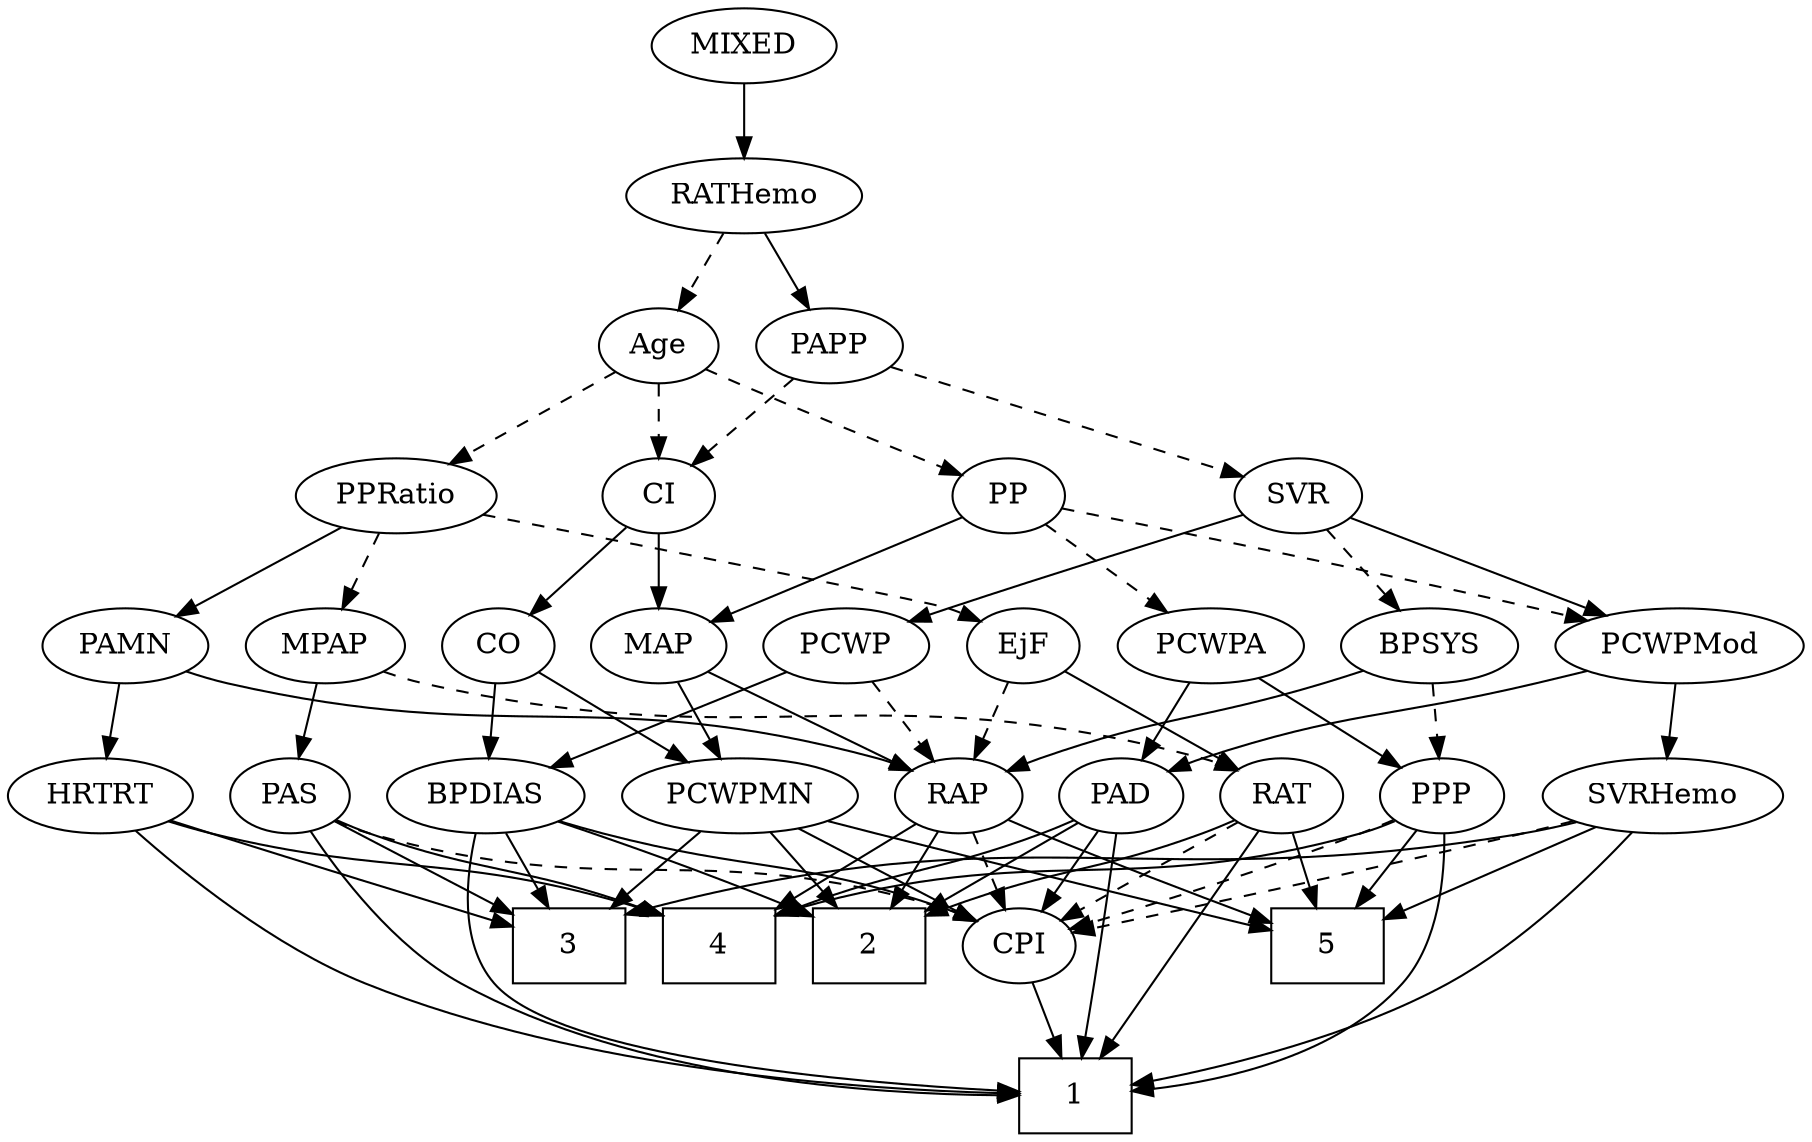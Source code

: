 strict digraph {
	graph [bb="0,0,796.64,540"];
	node [label="\N"];
	1	[height=0.5,
		pos="464.65,18",
		shape=box,
		width=0.75];
	2	[height=0.5,
		pos="365.65,90",
		shape=box,
		width=0.75];
	3	[height=0.5,
		pos="221.65,90",
		shape=box,
		width=0.75];
	4	[height=0.5,
		pos="293.65,90",
		shape=box,
		width=0.75];
	5	[height=0.5,
		pos="585.65,90",
		shape=box,
		width=0.75];
	Age	[height=0.5,
		pos="288.65,378",
		width=0.75];
	PP	[height=0.5,
		pos="449.65,306",
		width=0.75];
	Age -> PP	[pos="e,426.95,316.3 309.9,366.79 314.73,364.52 319.85,362.15 324.65,360 355.98,345.96 392.13,330.74 417.46,320.23",
		style=dashed];
	PPRatio	[height=0.5,
		pos="168.65,306",
		width=1.1013];
	Age -> PPRatio	[pos="e,192.2,320.74 268.83,365.44 250.42,354.7 222.68,338.52 201.05,325.9",
		style=dashed];
	CI	[height=0.5,
		pos="288.65,306",
		width=0.75];
	Age -> CI	[pos="e,288.65,324.1 288.65,359.7 288.65,351.98 288.65,342.71 288.65,334.11",
		style=dashed];
	EjF	[height=0.5,
		pos="452.65,234",
		width=0.75];
	RAP	[height=0.5,
		pos="417.65,162",
		width=0.77632];
	EjF -> RAP	[pos="e,425.96,179.63 444.53,216.76 440.35,208.4 435.15,198.02 430.45,188.61",
		style=dashed];
	RAT	[height=0.5,
		pos="566.65,162",
		width=0.75827];
	EjF -> RAT	[pos="e,547.21,174.93 471.99,221.13 490.25,209.91 517.84,192.97 538.53,180.26",
		style=solid];
	RAP -> 2	[pos="e,378.62,108.46 406.11,145.46 399.81,136.99 391.86,126.29 384.67,116.61",
		style=solid];
	RAP -> 4	[pos="e,320.67,106.25 397.17,149.44 378.79,139.07 351.4,123.6 329.41,111.19",
		style=solid];
	RAP -> 5	[pos="e,558.4,101.6 439.48,150.76 444.45,148.49 449.71,146.13 454.65,144 486.2,130.38 522.46,115.79 548.81,105.38",
		style=solid];
	CPI	[height=0.5,
		pos="437.65,90",
		width=0.75];
	RAP -> CPI	[pos="e,432.85,107.79 422.49,144.05 424.75,136.14 427.49,126.54 430.02,117.69",
		style=dashed];
	MIXED	[height=0.5,
		pos="326.65,522",
		width=1.1193];
	RATHemo	[height=0.5,
		pos="326.65,450",
		width=1.3721];
	MIXED -> RATHemo	[pos="e,326.65,468.1 326.65,503.7 326.65,495.98 326.65,486.71 326.65,478.11",
		style=solid];
	MPAP	[height=0.5,
		pos="132.65,234",
		width=0.97491];
	PAS	[height=0.5,
		pos="124.65,162",
		width=0.75];
	MPAP -> PAS	[pos="e,126.6,180.1 130.67,215.7 129.79,207.98 128.73,198.71 127.75,190.11",
		style=solid];
	MPAP -> RAT	[pos="e,546.17,174.13 158.81,221.58 164.59,219.43 170.75,217.41 176.65,216 330.44,179.17 378.28,222.37 530.65,180 532.59,179.46 534.57,\
178.82 536.53,178.11",
		style=dashed];
	BPSYS	[height=0.5,
		pos="636.65,234",
		width=1.0471];
	BPSYS -> RAP	[pos="e,439.3,173.7 608.08,221.96 602.34,219.88 596.33,217.8 590.65,216 531.03,197.14 513.49,201.13 454.65,180 452.75,179.32 450.82,178.58 \
448.88,177.8",
		style=solid];
	PPP	[height=0.5,
		pos="638.65,162",
		width=0.75];
	BPSYS -> PPP	[pos="e,638.16,180.1 637.14,215.7 637.36,207.98 637.63,198.71 637.87,190.11",
		style=dashed];
	PAD	[height=0.5,
		pos="492.65,162",
		width=0.79437];
	PAD -> 1	[pos="e,468.04,36.189 489.27,143.87 484.48,119.56 475.65,74.819 469.97,46.013",
		style=solid];
	PAD -> 2	[pos="e,392.86,106 471.68,149.44 452.73,139 424.43,123.4 401.83,110.95",
		style=solid];
	PAD -> 4	[pos="e,320.97,104.46 470.36,150.4 465.25,148.15 459.81,145.89 454.65,144 403.21,125.19 385.59,128.03 330.53,108.02",
		style=solid];
	PAD -> CPI	[pos="e,449.82,106.49 480.44,145.46 473.32,136.4 464.19,124.79 456.2,114.61",
		style=solid];
	CO	[height=0.5,
		pos="212.65,234",
		width=0.75];
	PCWPMN	[height=0.5,
		pos="321.65,162",
		width=1.3902];
	CO -> PCWPMN	[pos="e,298.33,177.97 231.63,220.81 247.64,210.53 270.89,195.6 289.75,183.49",
		style=solid];
	BPDIAS	[height=0.5,
		pos="211.65,162",
		width=1.1735];
	CO -> BPDIAS	[pos="e,211.89,180.1 212.4,215.7 212.29,207.98 212.16,198.71 212.03,190.11",
		style=solid];
	PAS -> 1	[pos="e,437.47,21.032 129.25,144.26 135.79,123.8 149.83,89.708 174.65,72 214.77,43.366 358.68,27.817 427.49,21.873",
		style=solid];
	PAS -> 3	[pos="e,197.75,108.24 142.44,148.16 155.54,138.7 173.73,125.58 189.37,114.29",
		style=solid];
	PAS -> 4	[pos="e,266.63,104.06 145.83,150.63 150.66,148.36 155.8,146.04 160.65,144 200.3,127.32 213.56,125.95 257.17,108.01",
		style=solid];
	PAS -> CPI	[pos="e,417.12,101.96 145.17,150.04 150.13,147.76 155.49,145.57 160.65,144 264.28,112.54 298.02,139.46 401.65,108 403.58,107.41 405.54,\
106.74 407.5,106",
		style=dashed];
	PAMN	[height=0.5,
		pos="43.646,234",
		width=1.011];
	PAMN -> RAP	[pos="e,396.55,174.04 70.442,221.69 76.355,219.53 82.646,217.48 88.646,216 215.6,184.67 254.86,215.72 380.65,180 382.8,179.39 384.99,178.67 \
387.17,177.87",
		style=solid];
	HRTRT	[height=0.5,
		pos="39.646,162",
		width=1.1013];
	PAMN -> HRTRT	[pos="e,40.624,180.1 42.658,215.7 42.217,207.98 41.687,198.71 41.196,190.11",
		style=solid];
	RATHemo -> Age	[pos="e,297.5,395.31 317.45,432.05 312.9,423.68 307.32,413.4 302.29,404.13",
		style=dashed];
	PAPP	[height=0.5,
		pos="365.65,378",
		width=0.88464];
	RATHemo -> PAPP	[pos="e,356.56,395.31 336.09,432.05 340.75,423.68 346.48,413.4 351.64,404.13",
		style=solid];
	CPI -> 1	[pos="e,457.92,36.447 444.05,72.411 447.08,64.539 450.79,54.929 454.22,46.042",
		style=solid];
	RAT -> 1	[pos="e,477.01,36.21 555.54,145.53 538.05,121.2 503.95,73.714 482.85,44.34",
		style=solid];
	RAT -> 2	[pos="e,392.96,104.48 545.58,150.33 540.74,148.08 535.57,145.83 530.65,144 477.7,124.27 459.3,128.29 402.43,107.96",
		style=solid];
	RAT -> 5	[pos="e,580.96,108.28 571.25,144.05 573.36,136.26 575.92,126.82 578.3,118.08",
		style=solid];
	RAT -> CPI	[pos="e,457.99,102.04 546.21,149.91 524.88,138.34 491.25,120.09 467.07,106.97",
		style=dashed];
	SVR	[height=0.5,
		pos="579.65,306",
		width=0.77632];
	SVR -> BPSYS	[pos="e,623.51,251.13 592.01,289.81 599.35,280.8 608.82,269.18 617.14,258.95",
		style=dashed];
	PCWPMod	[height=0.5,
		pos="744.65,234",
		width=1.4443];
	SVR -> PCWPMod	[pos="e,713.16,248.36 602.59,295.27 628.67,284.2 671.75,265.92 703.65,252.39",
		style=solid];
	PCWP	[height=0.5,
		pos="372.65,234",
		width=0.97491];
	SVR -> PCWP	[pos="e,399.55,245.66 554.93,297.42 522.87,287.49 465.29,269.29 416.65,252 414.13,251.11 411.54,250.16 408.93,249.2",
		style=solid];
	PCWPMod -> PAD	[pos="e,514.87,173.79 705.66,221.88 698.36,219.87 690.78,217.83 683.65,216 615.99,198.62 596.83,202.36 530.65,180 528.53,179.29 526.38,\
178.5 524.22,177.66",
		style=solid];
	SVRHemo	[height=0.5,
		pos="733.65,162",
		width=1.3902];
	PCWPMod -> SVRHemo	[pos="e,736.33,180.1 741.93,215.7 740.72,207.98 739.26,198.71 737.91,190.11",
		style=solid];
	PCWPA	[height=0.5,
		pos="539.65,234",
		width=1.1555];
	PCWPA -> PAD	[pos="e,503.38,178.99 528.51,216.41 522.69,207.74 515.46,196.97 509.01,187.38",
		style=solid];
	PCWPA -> PPP	[pos="e,620.67,175.71 560.64,218.15 575.68,207.52 596.04,193.13 612.19,181.71",
		style=solid];
	PCWPMN -> 2	[pos="e,354.79,108.28 332.3,144.05 337.41,135.92 343.65,126 349.34,116.94",
		style=solid];
	PCWPMN -> 3	[pos="e,246.23,108.21 299.45,145.46 286.27,136.24 269.31,124.37 254.6,114.06",
		style=solid];
	PCWPMN -> 5	[pos="e,558.39,97.792 359.37,149.96 366.43,147.94 373.76,145.88 380.65,144 439.16,128.01 507.42,110.61 548.54,100.27",
		style=solid];
	PCWPMN -> CPI	[pos="e,418.08,102.81 346.25,146.15 364.73,135 390.09,119.7 409.4,108.04",
		style=solid];
	SVRHemo -> 1	[pos="e,491.91,22.914 720.98,144.42 704.88,124.44 675.22,91.163 642.65,72 598.07,45.769 539.46,31.601 501.91,24.678",
		style=solid];
	SVRHemo -> 3	[pos="e,248.78,105.04 697.72,149.45 690.16,147.36 682.19,145.4 674.65,144 494.96,110.68 439.2,154.87 258.6,107.66",
		style=solid];
	SVRHemo -> 5	[pos="e,612.83,103.86 704.41,147.17 680.8,136.01 647.46,120.24 622.12,108.25",
		style=solid];
	SVRHemo -> CPI	[pos="e,463.37,96.22 696.29,149.87 689.12,147.84 681.67,145.8 674.65,144 603.63,125.85 519.77,107.91 473.26,98.262",
		style=dashed];
	BPDIAS -> 1	[pos="e,437.36,19.939 198.91,144.75 185.39,125.41 168.2,93.079 185.65,72 215.86,35.501 358,23.932 426.95,20.434",
		style=solid];
	BPDIAS -> 2	[pos="e,338.55,103.87 239.85,148.51 261.93,138.7 293.61,124.53 329.37,108.09",
		style=solid];
	BPDIAS -> 3	[pos="e,219.2,108.1 214.12,143.7 215.22,135.98 216.54,126.71 217.77,118.11",
		style=solid];
	BPDIAS -> CPI	[pos="e,416.61,101.74 243.37,150.05 249.73,147.96 256.38,145.85 262.65,144 323.84,125.9 341.64,129.72 401.65,108 403.5,107.33 405.38,106.6 \
407.27,105.83",
		style=solid];
	MAP	[height=0.5,
		pos="288.65,234",
		width=0.84854];
	MAP -> RAP	[pos="e,396.94,174.24 310.53,221.13 331.85,209.56 364.42,191.88 388.05,179.06",
		style=solid];
	MAP -> PCWPMN	[pos="e,313.65,179.96 296.47,216.41 300.31,208.25 305.04,198.22 309.36,189.07",
		style=solid];
	PP -> PCWPMod	[pos="e,706,246.08 475.02,299.68 518.08,290.56 608.12,271.06 683.65,252 687.72,250.97 691.94,249.87 696.17,248.74",
		style=dashed];
	PP -> PCWPA	[pos="e,520.29,250.05 466.57,291.83 479.46,281.81 497.47,267.81 512.38,256.21",
		style=dashed];
	PP -> MAP	[pos="e,312.52,245.38 427.6,295.41 400.28,283.54 353.48,263.19 321.82,249.42",
		style=solid];
	PPP -> 1	[pos="e,491.92,20.163 640.16,143.74 640.91,124.02 639.01,91.921 621.65,72 591.54,37.46 538.12,25.384 502.05,21.189",
		style=solid];
	PPP -> 4	[pos="e,320.82,104.9 618.14,149.98 613.18,147.69 607.82,145.52 602.65,144 488.33,110.37 449.12,140.85 330.62,107.73",
		style=solid];
	PPP -> 5	[pos="e,598.87,108.46 626.88,145.46 620.47,136.99 612.36,126.29 605.04,116.61",
		style=solid];
	PPP -> CPI	[pos="e,462.04,97.754 617.53,150.47 612.69,148.21 607.53,145.93 602.65,144 558.26,126.48 505.55,110.33 471.85,100.57",
		style=dashed];
	PPRatio -> EjF	[pos="e,432.04,245.72 203.97,297.67 270.03,283.94 406.56,255.41 416.65,252 418.56,251.35 420.51,250.63 422.46,249.86",
		style=dashed];
	PPRatio -> MPAP	[pos="e,141.12,251.47 160.11,288.41 155.81,280.04 150.5,269.71 145.69,260.37",
		style=dashed];
	PPRatio -> PAMN	[pos="e,66.829,247.98 144.55,291.5 124.93,280.52 97.074,264.92 75.599,252.89",
		style=solid];
	PCWP -> RAP	[pos="e,407.27,179.15 383.08,216.76 388.65,208.11 395.61,197.27 401.83,187.6",
		style=dashed];
	PCWP -> BPDIAS	[pos="e,240.16,175.4 346.78,221.75 320.47,210.31 279.42,192.47 249.47,179.44",
		style=solid];
	CI -> CO	[pos="e,228,249.14 273.27,290.83 262.45,280.87 247.79,267.37 235.6,256.14",
		style=solid];
	CI -> MAP	[pos="e,288.65,252.1 288.65,287.7 288.65,279.98 288.65,270.71 288.65,262.11",
		style=solid];
	PAPP -> SVR	[pos="e,555.08,315.04 392.75,368.13 431.59,355.43 503.05,332.05 545.47,318.18",
		style=dashed];
	PAPP -> CI	[pos="e,303.91,320.87 349.32,362.15 338.31,352.15 323.63,338.8 311.47,327.75",
		style=dashed];
	HRTRT -> 1	[pos="e,437.22,18.549 52.95,144.82 70.824,124.28 104.65,89.419 141.65,72 237.39,26.921 364.76,19.381 427.08,18.619",
		style=solid];
	HRTRT -> 3	[pos="e,194.56,101.42 68.888,149.75 100.44,137.62 150.75,118.27 184.94,105.12",
		style=solid];
	HRTRT -> 4	[pos="e,266.4,104.67 69.52,149.98 75.793,147.85 82.402,145.74 88.646,144 159.59,124.22 182.97,131.86 256.66,107.91",
		style=solid];
}
